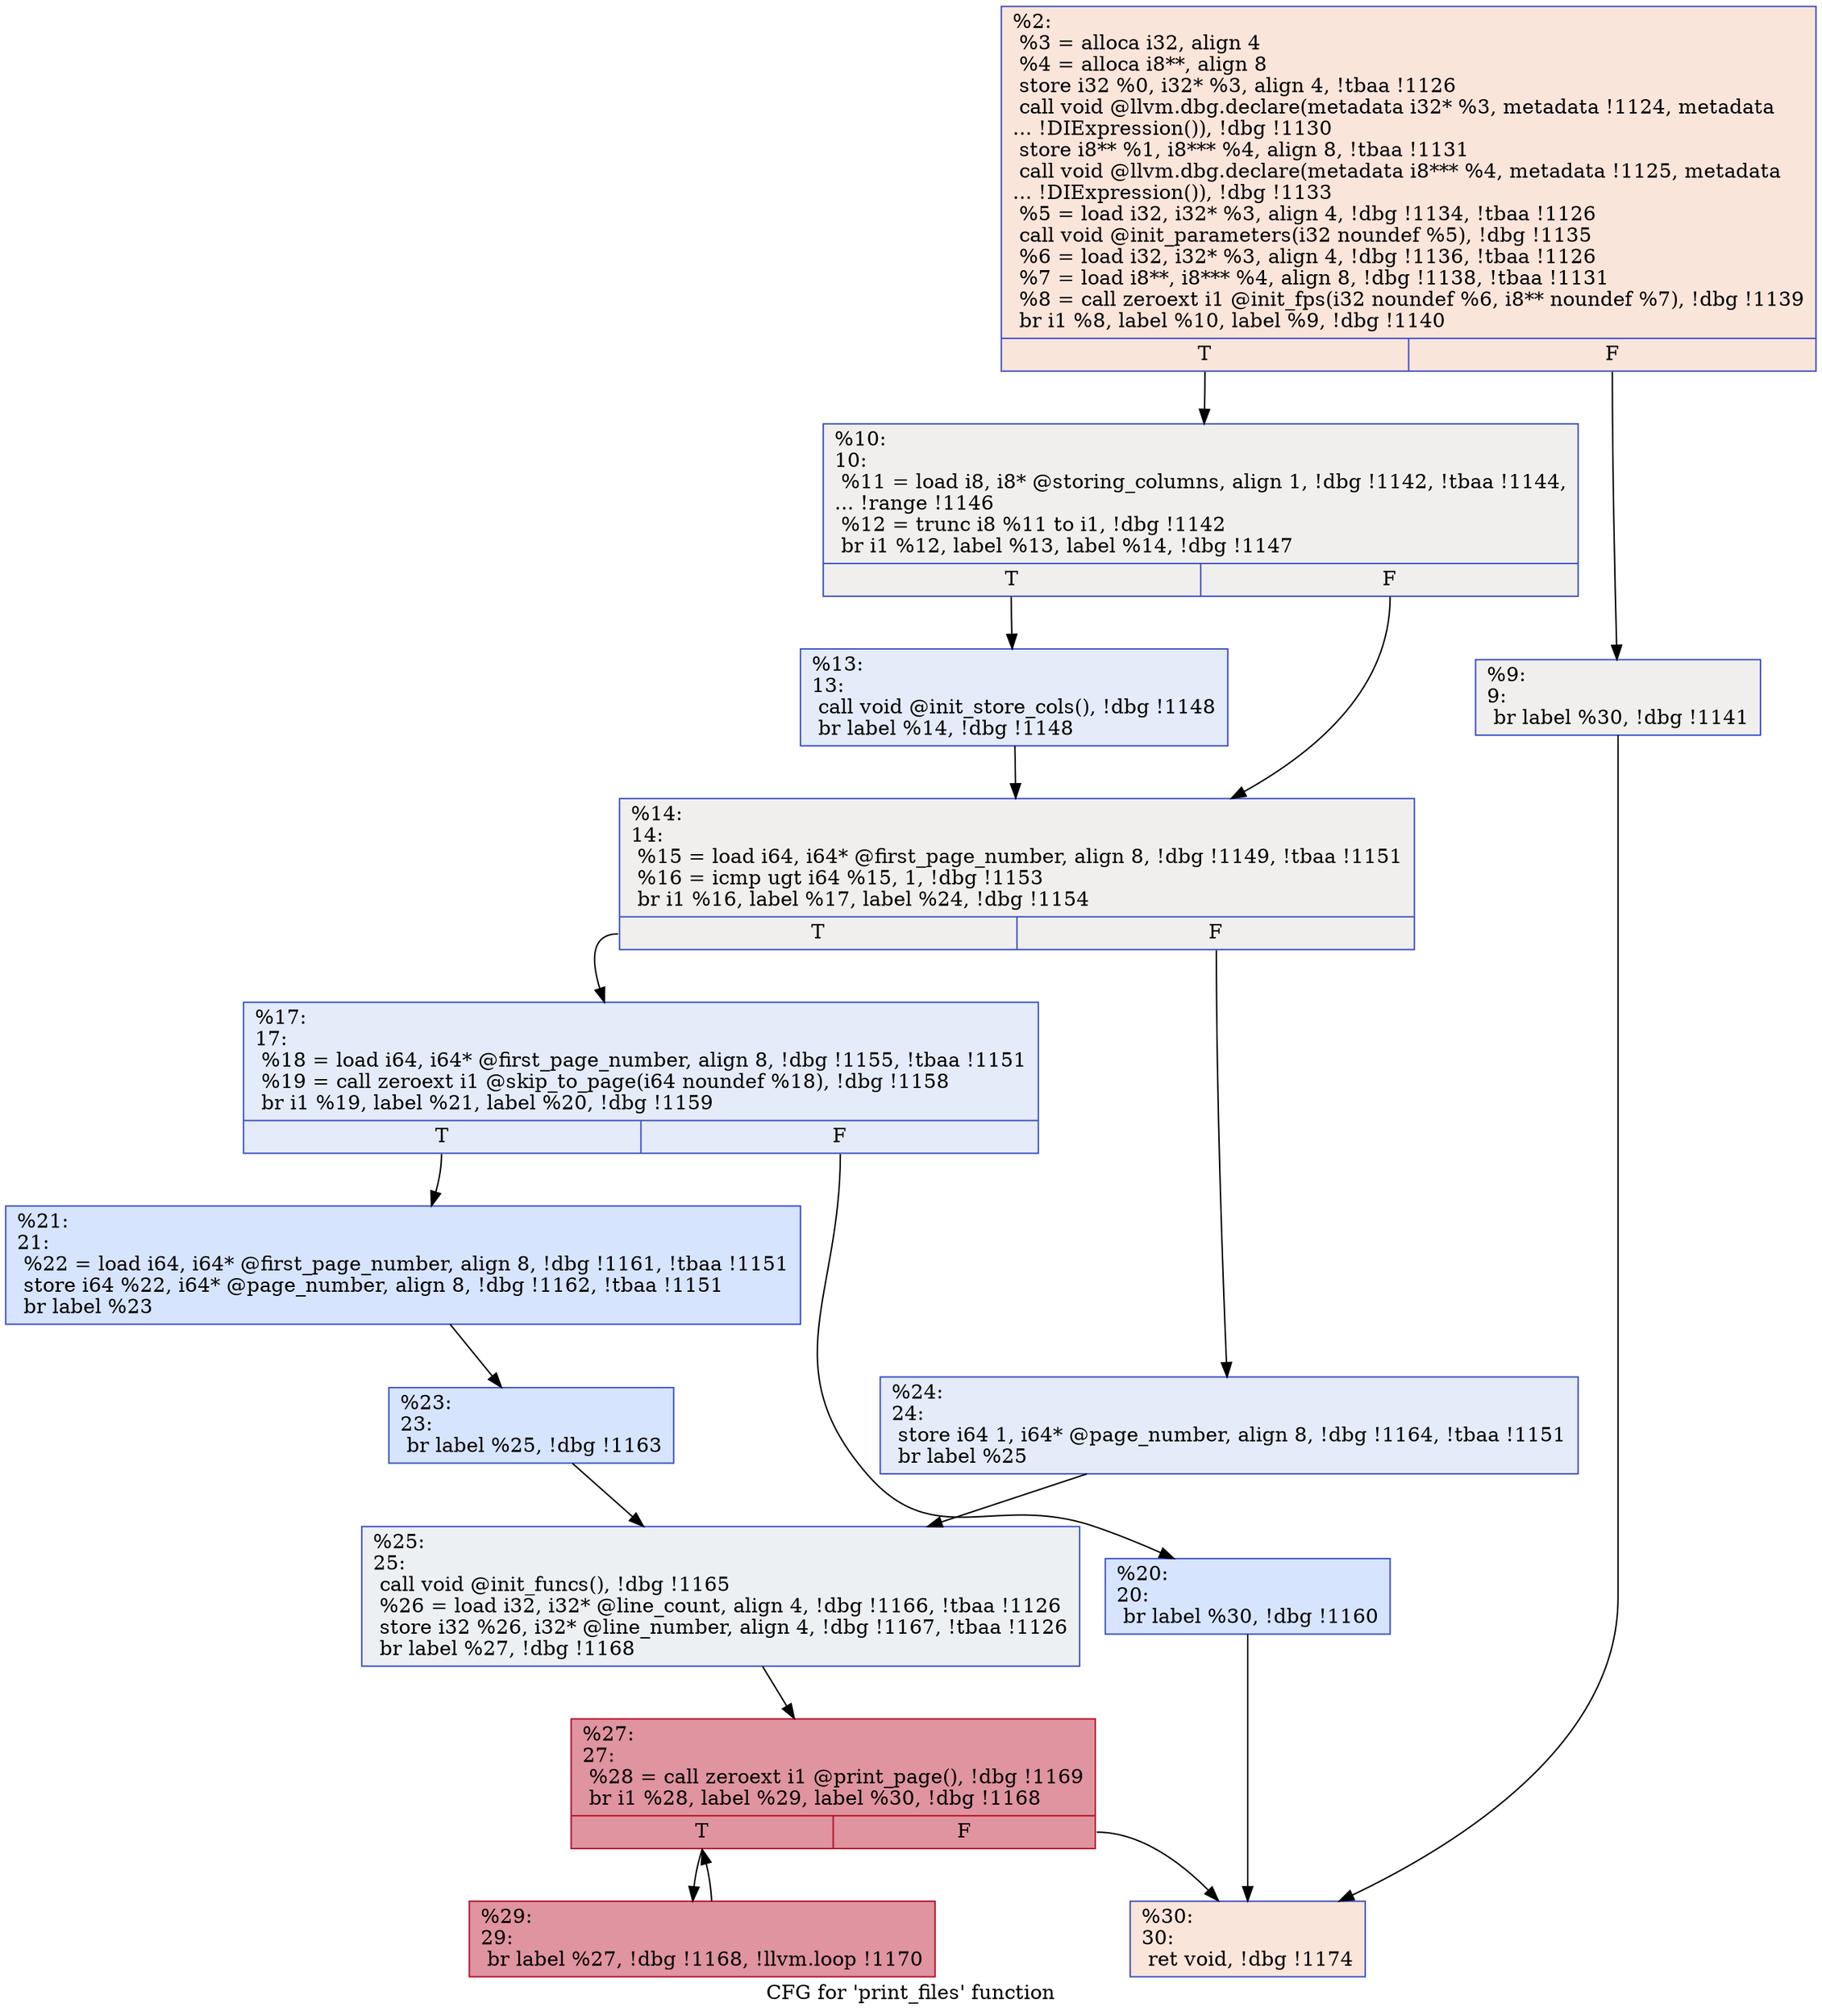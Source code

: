 digraph "CFG for 'print_files' function" {
	label="CFG for 'print_files' function";

	Node0x15e5940 [shape=record,color="#3d50c3ff", style=filled, fillcolor="#f4c5ad70",label="{%2:\l  %3 = alloca i32, align 4\l  %4 = alloca i8**, align 8\l  store i32 %0, i32* %3, align 4, !tbaa !1126\l  call void @llvm.dbg.declare(metadata i32* %3, metadata !1124, metadata\l... !DIExpression()), !dbg !1130\l  store i8** %1, i8*** %4, align 8, !tbaa !1131\l  call void @llvm.dbg.declare(metadata i8*** %4, metadata !1125, metadata\l... !DIExpression()), !dbg !1133\l  %5 = load i32, i32* %3, align 4, !dbg !1134, !tbaa !1126\l  call void @init_parameters(i32 noundef %5), !dbg !1135\l  %6 = load i32, i32* %3, align 4, !dbg !1136, !tbaa !1126\l  %7 = load i8**, i8*** %4, align 8, !dbg !1138, !tbaa !1131\l  %8 = call zeroext i1 @init_fps(i32 noundef %6, i8** noundef %7), !dbg !1139\l  br i1 %8, label %10, label %9, !dbg !1140\l|{<s0>T|<s1>F}}"];
	Node0x15e5940:s0 -> Node0x15e5a60;
	Node0x15e5940:s1 -> Node0x15e5a10;
	Node0x15e5a10 [shape=record,color="#3d50c3ff", style=filled, fillcolor="#e0dbd870",label="{%9:\l9:                                                \l  br label %30, !dbg !1141\l}"];
	Node0x15e5a10 -> Node0x15e5dd0;
	Node0x15e5a60 [shape=record,color="#3d50c3ff", style=filled, fillcolor="#e0dbd870",label="{%10:\l10:                                               \l  %11 = load i8, i8* @storing_columns, align 1, !dbg !1142, !tbaa !1144,\l... !range !1146\l  %12 = trunc i8 %11 to i1, !dbg !1142\l  br i1 %12, label %13, label %14, !dbg !1147\l|{<s0>T|<s1>F}}"];
	Node0x15e5a60:s0 -> Node0x15e5ab0;
	Node0x15e5a60:s1 -> Node0x15e5b00;
	Node0x15e5ab0 [shape=record,color="#3d50c3ff", style=filled, fillcolor="#c1d4f470",label="{%13:\l13:                                               \l  call void @init_store_cols(), !dbg !1148\l  br label %14, !dbg !1148\l}"];
	Node0x15e5ab0 -> Node0x15e5b00;
	Node0x15e5b00 [shape=record,color="#3d50c3ff", style=filled, fillcolor="#e0dbd870",label="{%14:\l14:                                               \l  %15 = load i64, i64* @first_page_number, align 8, !dbg !1149, !tbaa !1151\l  %16 = icmp ugt i64 %15, 1, !dbg !1153\l  br i1 %16, label %17, label %24, !dbg !1154\l|{<s0>T|<s1>F}}"];
	Node0x15e5b00:s0 -> Node0x15e5b50;
	Node0x15e5b00:s1 -> Node0x15e5c90;
	Node0x15e5b50 [shape=record,color="#3d50c3ff", style=filled, fillcolor="#c1d4f470",label="{%17:\l17:                                               \l  %18 = load i64, i64* @first_page_number, align 8, !dbg !1155, !tbaa !1151\l  %19 = call zeroext i1 @skip_to_page(i64 noundef %18), !dbg !1158\l  br i1 %19, label %21, label %20, !dbg !1159\l|{<s0>T|<s1>F}}"];
	Node0x15e5b50:s0 -> Node0x15e5bf0;
	Node0x15e5b50:s1 -> Node0x15e5ba0;
	Node0x15e5ba0 [shape=record,color="#3d50c3ff", style=filled, fillcolor="#a5c3fe70",label="{%20:\l20:                                               \l  br label %30, !dbg !1160\l}"];
	Node0x15e5ba0 -> Node0x15e5dd0;
	Node0x15e5bf0 [shape=record,color="#3d50c3ff", style=filled, fillcolor="#a5c3fe70",label="{%21:\l21:                                               \l  %22 = load i64, i64* @first_page_number, align 8, !dbg !1161, !tbaa !1151\l  store i64 %22, i64* @page_number, align 8, !dbg !1162, !tbaa !1151\l  br label %23\l}"];
	Node0x15e5bf0 -> Node0x15e5c40;
	Node0x15e5c40 [shape=record,color="#3d50c3ff", style=filled, fillcolor="#a5c3fe70",label="{%23:\l23:                                               \l  br label %25, !dbg !1163\l}"];
	Node0x15e5c40 -> Node0x15e5ce0;
	Node0x15e5c90 [shape=record,color="#3d50c3ff", style=filled, fillcolor="#c1d4f470",label="{%24:\l24:                                               \l  store i64 1, i64* @page_number, align 8, !dbg !1164, !tbaa !1151\l  br label %25\l}"];
	Node0x15e5c90 -> Node0x15e5ce0;
	Node0x15e5ce0 [shape=record,color="#3d50c3ff", style=filled, fillcolor="#d6dce470",label="{%25:\l25:                                               \l  call void @init_funcs(), !dbg !1165\l  %26 = load i32, i32* @line_count, align 4, !dbg !1166, !tbaa !1126\l  store i32 %26, i32* @line_number, align 4, !dbg !1167, !tbaa !1126\l  br label %27, !dbg !1168\l}"];
	Node0x15e5ce0 -> Node0x15e5d30;
	Node0x15e5d30 [shape=record,color="#b70d28ff", style=filled, fillcolor="#b70d2870",label="{%27:\l27:                                               \l  %28 = call zeroext i1 @print_page(), !dbg !1169\l  br i1 %28, label %29, label %30, !dbg !1168\l|{<s0>T|<s1>F}}"];
	Node0x15e5d30:s0 -> Node0x15e5d80;
	Node0x15e5d30:s1 -> Node0x15e5dd0;
	Node0x15e5d80 [shape=record,color="#b70d28ff", style=filled, fillcolor="#b70d2870",label="{%29:\l29:                                               \l  br label %27, !dbg !1168, !llvm.loop !1170\l}"];
	Node0x15e5d80 -> Node0x15e5d30;
	Node0x15e5dd0 [shape=record,color="#3d50c3ff", style=filled, fillcolor="#f4c5ad70",label="{%30:\l30:                                               \l  ret void, !dbg !1174\l}"];
}
